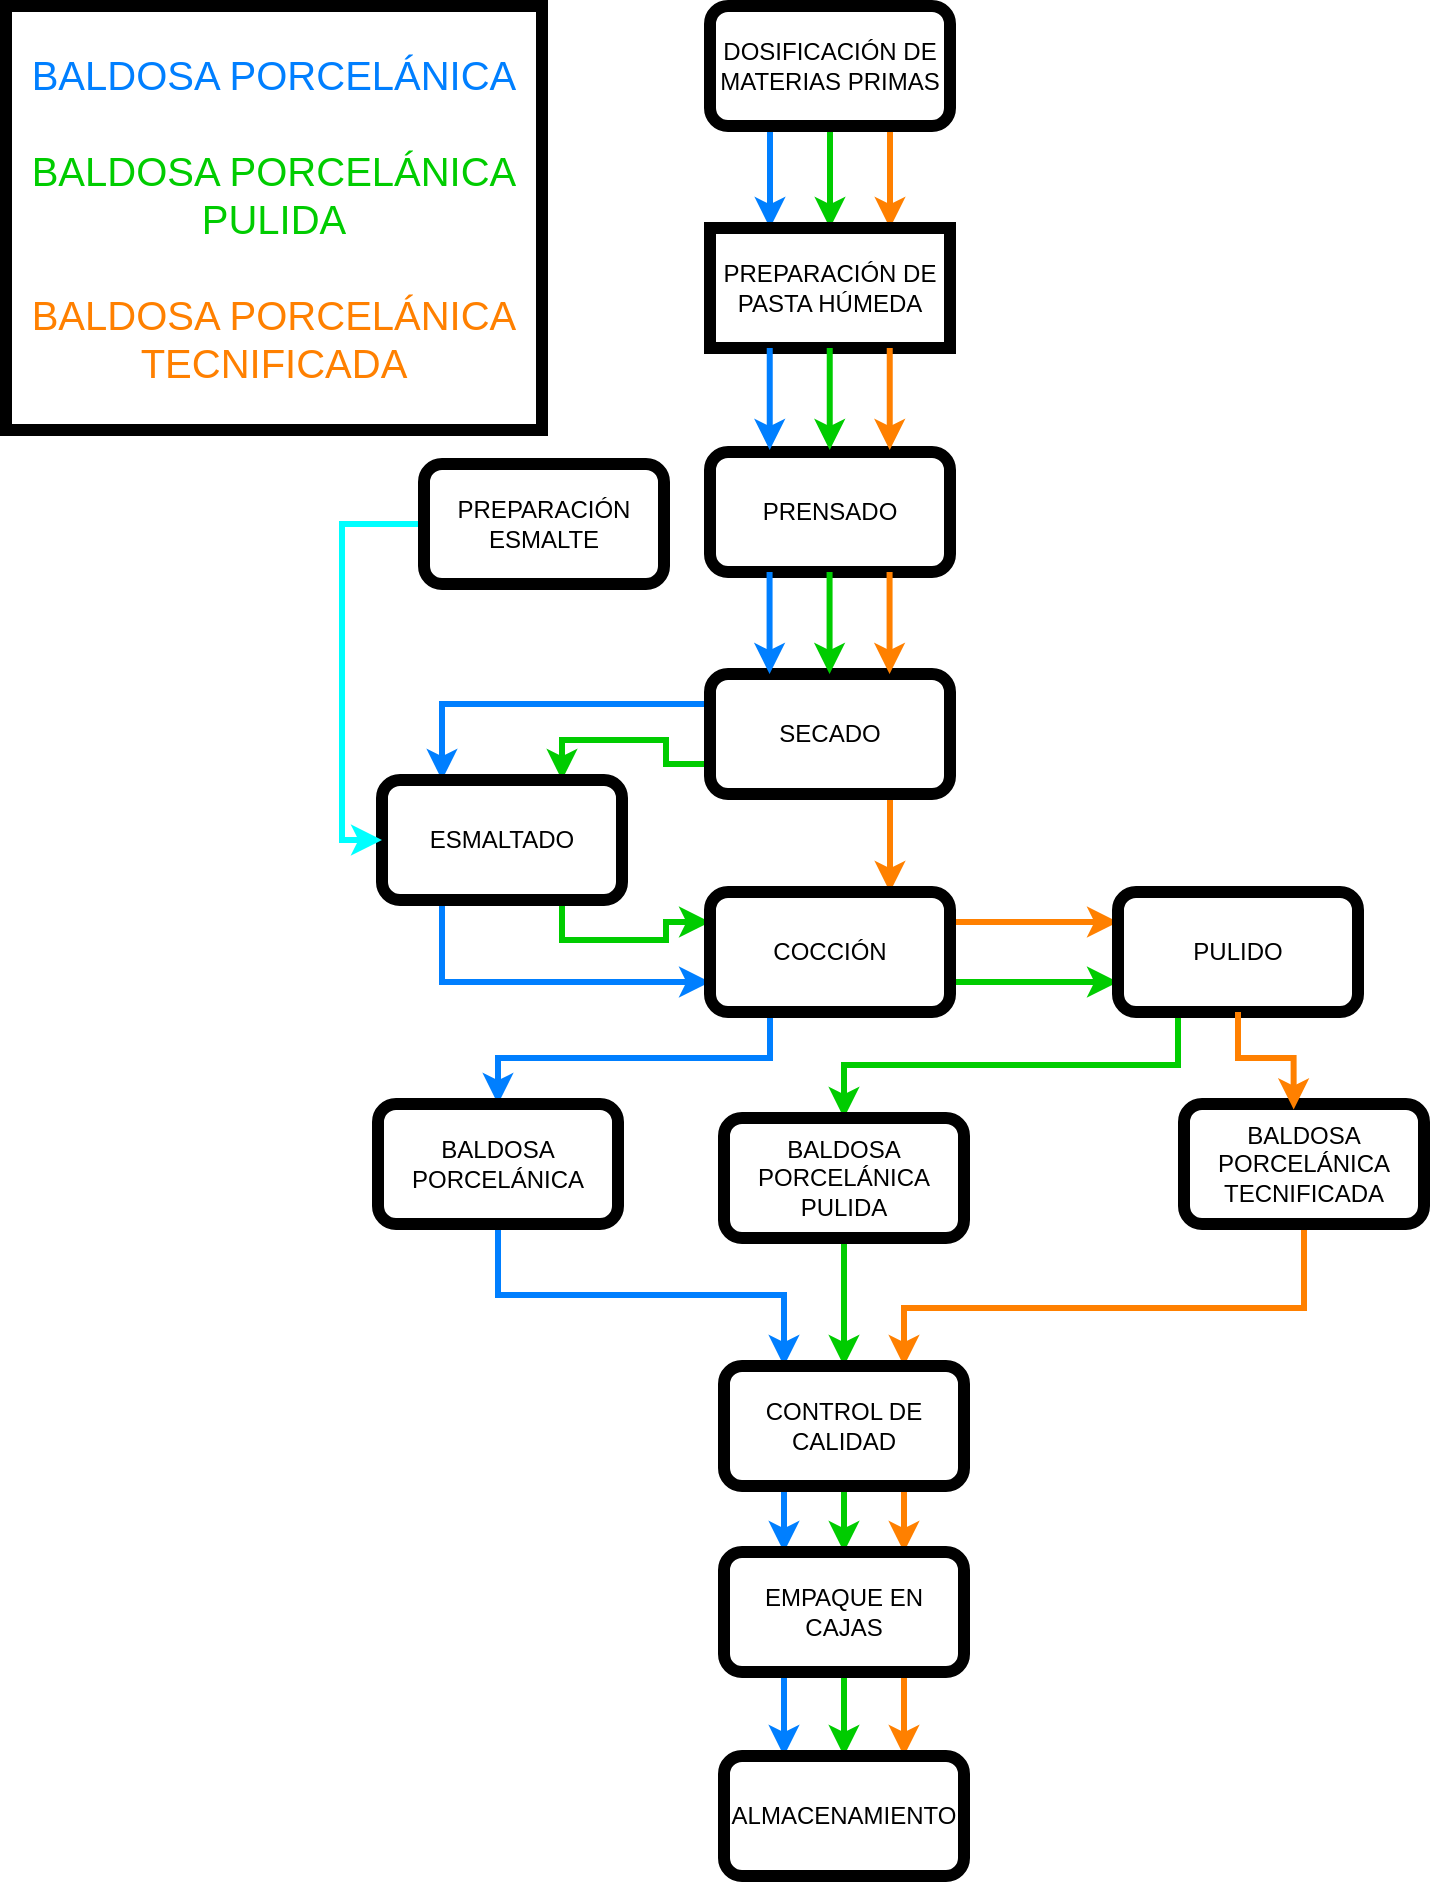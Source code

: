 <mxfile version="24.0.8" type="google">
  <diagram name="Página-1" id="Nlu5PAiu-yHBsMzaG4zH">
    <mxGraphModel grid="0" page="1" gridSize="10" guides="1" tooltips="1" connect="1" arrows="1" fold="1" pageScale="1" pageWidth="1169" pageHeight="827" math="0" shadow="0">
      <root>
        <mxCell id="0" />
        <mxCell id="1" parent="0" />
        <mxCell id="M4IFY2mAinfSHcPKy_Fx-49" style="edgeStyle=orthogonalEdgeStyle;rounded=0;orthogonalLoop=1;jettySize=auto;html=1;exitX=0.25;exitY=1;exitDx=0;exitDy=0;entryX=0.25;entryY=0;entryDx=0;entryDy=0;strokeColor=#007FFF;strokeWidth=3;" edge="1" parent="1" source="M4IFY2mAinfSHcPKy_Fx-29" target="M4IFY2mAinfSHcPKy_Fx-31">
          <mxGeometry relative="1" as="geometry" />
        </mxCell>
        <mxCell id="M4IFY2mAinfSHcPKy_Fx-52" value="" style="edgeStyle=orthogonalEdgeStyle;rounded=0;orthogonalLoop=1;jettySize=auto;html=1;strokeColor=#00CC00;strokeWidth=3;" edge="1" parent="1" source="M4IFY2mAinfSHcPKy_Fx-29" target="M4IFY2mAinfSHcPKy_Fx-31">
          <mxGeometry relative="1" as="geometry" />
        </mxCell>
        <mxCell id="M4IFY2mAinfSHcPKy_Fx-53" style="edgeStyle=orthogonalEdgeStyle;rounded=0;orthogonalLoop=1;jettySize=auto;html=1;exitX=0.75;exitY=1;exitDx=0;exitDy=0;entryX=0.75;entryY=0;entryDx=0;entryDy=0;strokeColor=#FF8000;strokeWidth=3;" edge="1" parent="1" source="M4IFY2mAinfSHcPKy_Fx-29" target="M4IFY2mAinfSHcPKy_Fx-31">
          <mxGeometry relative="1" as="geometry" />
        </mxCell>
        <mxCell id="M4IFY2mAinfSHcPKy_Fx-29" value="&lt;div&gt;DOSIFICACIÓN DE MATERIAS PRIMAS&lt;br&gt;&lt;/div&gt;" style="rounded=1;whiteSpace=wrap;html=1;strokeWidth=6;" vertex="1" parent="1">
          <mxGeometry x="593" y="31" width="120" height="60" as="geometry" />
        </mxCell>
        <mxCell id="M4IFY2mAinfSHcPKy_Fx-31" value="PREPARACIÓN DE PASTA HÚMEDA" style="whiteSpace=wrap;html=1;strokeWidth=6;" vertex="1" parent="1">
          <mxGeometry x="593" y="142" width="120" height="60" as="geometry" />
        </mxCell>
        <mxCell id="M4IFY2mAinfSHcPKy_Fx-68" style="edgeStyle=orthogonalEdgeStyle;rounded=0;orthogonalLoop=1;jettySize=auto;html=1;exitX=0;exitY=0.75;exitDx=0;exitDy=0;entryX=0.75;entryY=0;entryDx=0;entryDy=0;strokeColor=#00CC00;strokeWidth=3;" edge="1" parent="1" source="M4IFY2mAinfSHcPKy_Fx-35" target="M4IFY2mAinfSHcPKy_Fx-36">
          <mxGeometry relative="1" as="geometry" />
        </mxCell>
        <mxCell id="M4IFY2mAinfSHcPKy_Fx-33" value="PRENSADO" style="rounded=1;whiteSpace=wrap;html=1;strokeWidth=6;" vertex="1" parent="1">
          <mxGeometry x="593" y="254" width="120" height="60" as="geometry" />
        </mxCell>
        <mxCell id="M4IFY2mAinfSHcPKy_Fx-70" value="" style="edgeStyle=orthogonalEdgeStyle;rounded=0;orthogonalLoop=1;jettySize=auto;html=1;exitX=0.75;exitY=1;exitDx=0;exitDy=0;entryX=0.75;entryY=0;entryDx=0;entryDy=0;strokeColor=#FF8000;strokeWidth=3;" edge="1" parent="1" source="M4IFY2mAinfSHcPKy_Fx-35" target="M4IFY2mAinfSHcPKy_Fx-37">
          <mxGeometry relative="1" as="geometry" />
        </mxCell>
        <mxCell id="M4IFY2mAinfSHcPKy_Fx-79" style="edgeStyle=orthogonalEdgeStyle;rounded=0;orthogonalLoop=1;jettySize=auto;html=1;exitX=0;exitY=0.25;exitDx=0;exitDy=0;entryX=0.25;entryY=0;entryDx=0;entryDy=0;strokeColor=#007FFF;strokeWidth=3;" edge="1" parent="1" source="M4IFY2mAinfSHcPKy_Fx-35" target="M4IFY2mAinfSHcPKy_Fx-36">
          <mxGeometry relative="1" as="geometry" />
        </mxCell>
        <mxCell id="M4IFY2mAinfSHcPKy_Fx-35" value="&lt;div&gt;SECADO&lt;/div&gt;" style="rounded=1;whiteSpace=wrap;html=1;strokeWidth=6;" vertex="1" parent="1">
          <mxGeometry x="593" y="365" width="120" height="60" as="geometry" />
        </mxCell>
        <mxCell id="M4IFY2mAinfSHcPKy_Fx-80" style="edgeStyle=orthogonalEdgeStyle;rounded=0;orthogonalLoop=1;jettySize=auto;html=1;exitX=0.75;exitY=1;exitDx=0;exitDy=0;entryX=0;entryY=0.25;entryDx=0;entryDy=0;strokeColor=#00CC00;strokeWidth=3;" edge="1" parent="1" source="M4IFY2mAinfSHcPKy_Fx-36" target="M4IFY2mAinfSHcPKy_Fx-37">
          <mxGeometry relative="1" as="geometry" />
        </mxCell>
        <mxCell id="M4IFY2mAinfSHcPKy_Fx-81" style="edgeStyle=orthogonalEdgeStyle;rounded=0;orthogonalLoop=1;jettySize=auto;html=1;exitX=0.25;exitY=1;exitDx=0;exitDy=0;entryX=0;entryY=0.75;entryDx=0;entryDy=0;strokeColor=#007FFF;strokeWidth=3;" edge="1" parent="1" source="M4IFY2mAinfSHcPKy_Fx-36" target="M4IFY2mAinfSHcPKy_Fx-37">
          <mxGeometry relative="1" as="geometry" />
        </mxCell>
        <mxCell id="M4IFY2mAinfSHcPKy_Fx-36" value="ESMALTADO" style="rounded=1;whiteSpace=wrap;html=1;strokeWidth=6;" vertex="1" parent="1">
          <mxGeometry x="429" y="418" width="120" height="60" as="geometry" />
        </mxCell>
        <mxCell id="M4IFY2mAinfSHcPKy_Fx-71" value="" style="edgeStyle=orthogonalEdgeStyle;rounded=0;orthogonalLoop=1;jettySize=auto;html=1;strokeColor=#FF8000;entryX=0;entryY=0.25;entryDx=0;entryDy=0;exitX=1;exitY=0.25;exitDx=0;exitDy=0;strokeWidth=3;" edge="1" parent="1" source="M4IFY2mAinfSHcPKy_Fx-37" target="M4IFY2mAinfSHcPKy_Fx-38">
          <mxGeometry relative="1" as="geometry" />
        </mxCell>
        <mxCell id="M4IFY2mAinfSHcPKy_Fx-84" style="edgeStyle=orthogonalEdgeStyle;rounded=0;orthogonalLoop=1;jettySize=auto;html=1;exitX=1;exitY=0.75;exitDx=0;exitDy=0;entryX=0;entryY=0.75;entryDx=0;entryDy=0;strokeColor=#00CC00;strokeWidth=3;" edge="1" parent="1" source="M4IFY2mAinfSHcPKy_Fx-37" target="M4IFY2mAinfSHcPKy_Fx-38">
          <mxGeometry relative="1" as="geometry" />
        </mxCell>
        <mxCell id="M4IFY2mAinfSHcPKy_Fx-88" style="edgeStyle=orthogonalEdgeStyle;rounded=0;orthogonalLoop=1;jettySize=auto;html=1;exitX=0.25;exitY=1;exitDx=0;exitDy=0;entryX=0.5;entryY=0;entryDx=0;entryDy=0;strokeColor=#007FFF;strokeWidth=3;" edge="1" parent="1" source="M4IFY2mAinfSHcPKy_Fx-37" target="M4IFY2mAinfSHcPKy_Fx-40">
          <mxGeometry relative="1" as="geometry" />
        </mxCell>
        <mxCell id="M4IFY2mAinfSHcPKy_Fx-37" value="COCCIÓN" style="rounded=1;whiteSpace=wrap;html=1;strokeWidth=6;" vertex="1" parent="1">
          <mxGeometry x="593" y="474" width="120" height="60" as="geometry" />
        </mxCell>
        <mxCell id="M4IFY2mAinfSHcPKy_Fx-90" value="" style="edgeStyle=orthogonalEdgeStyle;rounded=0;orthogonalLoop=1;jettySize=auto;html=1;strokeColor=#00CC00;strokeWidth=3;exitX=0.25;exitY=1;exitDx=0;exitDy=0;" edge="1" parent="1" source="M4IFY2mAinfSHcPKy_Fx-38" target="M4IFY2mAinfSHcPKy_Fx-41">
          <mxGeometry relative="1" as="geometry" />
        </mxCell>
        <mxCell id="M4IFY2mAinfSHcPKy_Fx-38" value="PULIDO" style="rounded=1;whiteSpace=wrap;html=1;strokeWidth=6;" vertex="1" parent="1">
          <mxGeometry x="797" y="474" width="120" height="60" as="geometry" />
        </mxCell>
        <mxCell id="M4IFY2mAinfSHcPKy_Fx-75" value="" style="edgeStyle=orthogonalEdgeStyle;rounded=0;orthogonalLoop=1;jettySize=auto;html=1;entryX=0;entryY=0.5;entryDx=0;entryDy=0;exitX=0;exitY=0.5;exitDx=0;exitDy=0;strokeColor=#00FFFF;strokeWidth=3;" edge="1" parent="1" source="M4IFY2mAinfSHcPKy_Fx-39" target="M4IFY2mAinfSHcPKy_Fx-36">
          <mxGeometry relative="1" as="geometry">
            <mxPoint x="217.053" y="347" as="targetPoint" />
          </mxGeometry>
        </mxCell>
        <mxCell id="M4IFY2mAinfSHcPKy_Fx-39" value="PREPARACIÓN ESMALTE" style="rounded=1;whiteSpace=wrap;html=1;strokeWidth=6;" vertex="1" parent="1">
          <mxGeometry x="450" y="260" width="120" height="60" as="geometry" />
        </mxCell>
        <mxCell id="KJkR131vyTSl_IQ6Ljsr-6" style="edgeStyle=orthogonalEdgeStyle;rounded=0;orthogonalLoop=1;jettySize=auto;html=1;exitX=0.5;exitY=1;exitDx=0;exitDy=0;entryX=0.25;entryY=0;entryDx=0;entryDy=0;strokeWidth=3;strokeColor=#007fff;" edge="1" parent="1" source="M4IFY2mAinfSHcPKy_Fx-40" target="KJkR131vyTSl_IQ6Ljsr-1">
          <mxGeometry relative="1" as="geometry" />
        </mxCell>
        <mxCell id="M4IFY2mAinfSHcPKy_Fx-40" value="BALDOSA PORCELÁNICA" style="rounded=1;whiteSpace=wrap;html=1;strokeWidth=6;" vertex="1" parent="1">
          <mxGeometry x="427" y="580" width="120" height="60" as="geometry" />
        </mxCell>
        <mxCell id="KJkR131vyTSl_IQ6Ljsr-4" style="edgeStyle=orthogonalEdgeStyle;rounded=0;orthogonalLoop=1;jettySize=auto;html=1;exitX=0.5;exitY=1;exitDx=0;exitDy=0;entryX=0.5;entryY=0;entryDx=0;entryDy=0;strokeColor=#00cc00;strokeWidth=3;" edge="1" parent="1" source="M4IFY2mAinfSHcPKy_Fx-41" target="KJkR131vyTSl_IQ6Ljsr-1">
          <mxGeometry relative="1" as="geometry" />
        </mxCell>
        <mxCell id="M4IFY2mAinfSHcPKy_Fx-41" value="BALDOSA PORCELÁNICA PULIDA" style="rounded=1;whiteSpace=wrap;html=1;strokeWidth=6;" vertex="1" parent="1">
          <mxGeometry x="600" y="587" width="120" height="60" as="geometry" />
        </mxCell>
        <mxCell id="KJkR131vyTSl_IQ6Ljsr-5" style="edgeStyle=orthogonalEdgeStyle;rounded=0;orthogonalLoop=1;jettySize=auto;html=1;exitX=0.5;exitY=1;exitDx=0;exitDy=0;entryX=0.75;entryY=0;entryDx=0;entryDy=0;strokeWidth=3;strokeColor=#ff8000;" edge="1" parent="1" source="M4IFY2mAinfSHcPKy_Fx-42" target="KJkR131vyTSl_IQ6Ljsr-1">
          <mxGeometry relative="1" as="geometry">
            <Array as="points">
              <mxPoint x="890" y="682" />
              <mxPoint x="690" y="682" />
            </Array>
          </mxGeometry>
        </mxCell>
        <mxCell id="M4IFY2mAinfSHcPKy_Fx-42" value="BALDOSA PORCELÁNICA TECNIFICADA" style="rounded=1;whiteSpace=wrap;html=1;strokeWidth=6;" vertex="1" parent="1">
          <mxGeometry x="830" y="580" width="120" height="60" as="geometry" />
        </mxCell>
        <mxCell id="M4IFY2mAinfSHcPKy_Fx-60" style="edgeStyle=orthogonalEdgeStyle;rounded=0;orthogonalLoop=1;jettySize=auto;html=1;exitX=0.25;exitY=1;exitDx=0;exitDy=0;entryX=0.25;entryY=0;entryDx=0;entryDy=0;strokeColor=#007FFF;strokeWidth=3;" edge="1" parent="1">
          <mxGeometry relative="1" as="geometry">
            <mxPoint x="622.87" y="202" as="sourcePoint" />
            <mxPoint x="622.87" y="253" as="targetPoint" />
          </mxGeometry>
        </mxCell>
        <mxCell id="M4IFY2mAinfSHcPKy_Fx-61" value="" style="edgeStyle=orthogonalEdgeStyle;rounded=0;orthogonalLoop=1;jettySize=auto;html=1;strokeColor=#00CC00;strokeWidth=3;" edge="1" parent="1">
          <mxGeometry relative="1" as="geometry">
            <mxPoint x="652.87" y="202" as="sourcePoint" />
            <mxPoint x="652.87" y="253" as="targetPoint" />
          </mxGeometry>
        </mxCell>
        <mxCell id="M4IFY2mAinfSHcPKy_Fx-62" style="edgeStyle=orthogonalEdgeStyle;rounded=0;orthogonalLoop=1;jettySize=auto;html=1;exitX=0.75;exitY=1;exitDx=0;exitDy=0;entryX=0.75;entryY=0;entryDx=0;entryDy=0;strokeColor=#FF8000;strokeWidth=3;" edge="1" parent="1">
          <mxGeometry relative="1" as="geometry">
            <mxPoint x="682.87" y="202" as="sourcePoint" />
            <mxPoint x="682.87" y="253" as="targetPoint" />
          </mxGeometry>
        </mxCell>
        <mxCell id="M4IFY2mAinfSHcPKy_Fx-83" style="edgeStyle=orthogonalEdgeStyle;rounded=0;orthogonalLoop=1;jettySize=auto;html=1;exitX=0.5;exitY=1;exitDx=0;exitDy=0;entryX=0.457;entryY=0.045;entryDx=0;entryDy=0;entryPerimeter=0;strokeColor=#FF8000;strokeWidth=3;" edge="1" parent="1" source="M4IFY2mAinfSHcPKy_Fx-38" target="M4IFY2mAinfSHcPKy_Fx-42">
          <mxGeometry relative="1" as="geometry" />
        </mxCell>
        <mxCell id="M4IFY2mAinfSHcPKy_Fx-85" style="edgeStyle=orthogonalEdgeStyle;rounded=0;orthogonalLoop=1;jettySize=auto;html=1;exitX=0.25;exitY=1;exitDx=0;exitDy=0;entryX=0.25;entryY=0;entryDx=0;entryDy=0;strokeColor=#007FFF;strokeWidth=3;" edge="1" parent="1">
          <mxGeometry relative="1" as="geometry">
            <mxPoint x="622.79" y="314" as="sourcePoint" />
            <mxPoint x="622.79" y="365" as="targetPoint" />
          </mxGeometry>
        </mxCell>
        <mxCell id="M4IFY2mAinfSHcPKy_Fx-86" value="" style="edgeStyle=orthogonalEdgeStyle;rounded=0;orthogonalLoop=1;jettySize=auto;html=1;strokeColor=#00CC00;strokeWidth=3;" edge="1" parent="1">
          <mxGeometry relative="1" as="geometry">
            <mxPoint x="652.79" y="314" as="sourcePoint" />
            <mxPoint x="652.79" y="365" as="targetPoint" />
          </mxGeometry>
        </mxCell>
        <mxCell id="M4IFY2mAinfSHcPKy_Fx-87" style="edgeStyle=orthogonalEdgeStyle;rounded=0;orthogonalLoop=1;jettySize=auto;html=1;exitX=0.75;exitY=1;exitDx=0;exitDy=0;entryX=0.75;entryY=0;entryDx=0;entryDy=0;strokeColor=#FF8000;strokeWidth=3;" edge="1" parent="1">
          <mxGeometry relative="1" as="geometry">
            <mxPoint x="682.79" y="314" as="sourcePoint" />
            <mxPoint x="682.79" y="365" as="targetPoint" />
          </mxGeometry>
        </mxCell>
        <mxCell id="M4IFY2mAinfSHcPKy_Fx-91" value="&lt;div style=&quot;font-size: 20px;&quot;&gt;&lt;font style=&quot;font-size: 20px;&quot; color=&quot;#007fff&quot;&gt;BALDOSA PORCELÁNICA&lt;br&gt;&lt;/font&gt;&lt;/div&gt;&lt;div style=&quot;font-size: 20px;&quot;&gt;&lt;font style=&quot;font-size: 20px;&quot; color=&quot;#007fff&quot;&gt;&lt;br&gt;&lt;/font&gt;&lt;/div&gt;&lt;div style=&quot;font-size: 20px;&quot;&gt;&lt;font style=&quot;font-size: 20px;&quot; color=&quot;#00cc00&quot;&gt;BALDOSA PORCELÁNICA PULIDA&lt;/font&gt;&lt;/div&gt;&lt;div style=&quot;font-size: 20px;&quot;&gt;&lt;font style=&quot;font-size: 20px;&quot; color=&quot;#00cc00&quot;&gt;&lt;br&gt;&lt;/font&gt;&lt;/div&gt;&lt;div style=&quot;font-size: 20px;&quot;&gt;&lt;font style=&quot;font-size: 20px;&quot; color=&quot;#ff8000&quot;&gt;BALDOSA PORCELÁNICA TECNIFICADA&lt;/font&gt;&lt;/div&gt;" style="rounded=0;whiteSpace=wrap;html=1;strokeWidth=6;" vertex="1" parent="1">
          <mxGeometry x="241" y="31" width="268" height="212" as="geometry" />
        </mxCell>
        <mxCell id="KJkR131vyTSl_IQ6Ljsr-7" style="edgeStyle=orthogonalEdgeStyle;rounded=0;orthogonalLoop=1;jettySize=auto;html=1;exitX=0.25;exitY=1;exitDx=0;exitDy=0;entryX=0.25;entryY=0;entryDx=0;entryDy=0;strokeWidth=3;strokeColor=#007fff;" edge="1" parent="1" source="KJkR131vyTSl_IQ6Ljsr-1" target="KJkR131vyTSl_IQ6Ljsr-2">
          <mxGeometry relative="1" as="geometry" />
        </mxCell>
        <mxCell id="KJkR131vyTSl_IQ6Ljsr-8" style="edgeStyle=orthogonalEdgeStyle;rounded=0;orthogonalLoop=1;jettySize=auto;html=1;exitX=0.5;exitY=1;exitDx=0;exitDy=0;entryX=0.5;entryY=0;entryDx=0;entryDy=0;strokeColor=#00cc00;strokeWidth=3;" edge="1" parent="1" source="KJkR131vyTSl_IQ6Ljsr-1" target="KJkR131vyTSl_IQ6Ljsr-2">
          <mxGeometry relative="1" as="geometry" />
        </mxCell>
        <mxCell id="KJkR131vyTSl_IQ6Ljsr-9" style="edgeStyle=orthogonalEdgeStyle;rounded=0;orthogonalLoop=1;jettySize=auto;html=1;exitX=0.75;exitY=1;exitDx=0;exitDy=0;entryX=0.75;entryY=0;entryDx=0;entryDy=0;strokeWidth=3;strokeColor=#ff8000;" edge="1" parent="1" source="KJkR131vyTSl_IQ6Ljsr-1" target="KJkR131vyTSl_IQ6Ljsr-2">
          <mxGeometry relative="1" as="geometry" />
        </mxCell>
        <mxCell id="KJkR131vyTSl_IQ6Ljsr-1" value="CONTROL DE CALIDAD" style="rounded=1;whiteSpace=wrap;html=1;strokeWidth=6;" vertex="1" parent="1">
          <mxGeometry x="600" y="711" width="120" height="60" as="geometry" />
        </mxCell>
        <mxCell id="KJkR131vyTSl_IQ6Ljsr-10" style="edgeStyle=orthogonalEdgeStyle;rounded=0;orthogonalLoop=1;jettySize=auto;html=1;exitX=0.25;exitY=1;exitDx=0;exitDy=0;entryX=0.25;entryY=0;entryDx=0;entryDy=0;strokeWidth=3;strokeColor=#007fff;" edge="1" parent="1" source="KJkR131vyTSl_IQ6Ljsr-2" target="KJkR131vyTSl_IQ6Ljsr-3">
          <mxGeometry relative="1" as="geometry" />
        </mxCell>
        <mxCell id="KJkR131vyTSl_IQ6Ljsr-11" style="edgeStyle=orthogonalEdgeStyle;rounded=0;orthogonalLoop=1;jettySize=auto;html=1;exitX=0.5;exitY=1;exitDx=0;exitDy=0;entryX=0.5;entryY=0;entryDx=0;entryDy=0;strokeColor=#00cc00;strokeWidth=3;" edge="1" parent="1" source="KJkR131vyTSl_IQ6Ljsr-2" target="KJkR131vyTSl_IQ6Ljsr-3">
          <mxGeometry relative="1" as="geometry" />
        </mxCell>
        <mxCell id="KJkR131vyTSl_IQ6Ljsr-12" style="edgeStyle=orthogonalEdgeStyle;rounded=0;orthogonalLoop=1;jettySize=auto;html=1;exitX=0.75;exitY=1;exitDx=0;exitDy=0;entryX=0.75;entryY=0;entryDx=0;entryDy=0;strokeWidth=3;strokeColor=#ff8000;" edge="1" parent="1" source="KJkR131vyTSl_IQ6Ljsr-2" target="KJkR131vyTSl_IQ6Ljsr-3">
          <mxGeometry relative="1" as="geometry" />
        </mxCell>
        <mxCell id="KJkR131vyTSl_IQ6Ljsr-2" value="EMPAQUE EN CAJAS" style="rounded=1;whiteSpace=wrap;html=1;strokeWidth=6;" vertex="1" parent="1">
          <mxGeometry x="600" y="804" width="120" height="60" as="geometry" />
        </mxCell>
        <mxCell id="KJkR131vyTSl_IQ6Ljsr-3" value="ALMACENAMIENTO" style="rounded=1;whiteSpace=wrap;html=1;strokeWidth=6;" vertex="1" parent="1">
          <mxGeometry x="600" y="906" width="120" height="60" as="geometry" />
        </mxCell>
      </root>
    </mxGraphModel>
  </diagram>
</mxfile>
